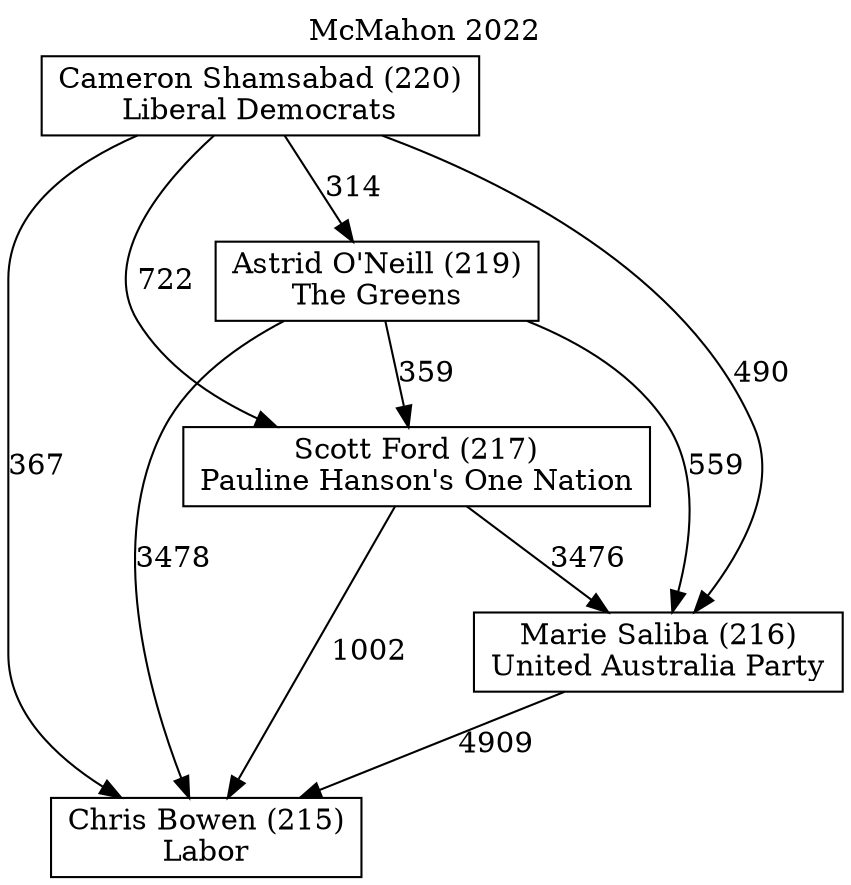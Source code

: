 // House preference flow
digraph "Chris Bowen (215)_McMahon_2022" {
	graph [label="McMahon 2022" labelloc=t mclimit=10]
	node [shape=box]
	"Chris Bowen (215)" [label="Chris Bowen (215)
Labor"]
	"Cameron Shamsabad (220)" [label="Cameron Shamsabad (220)
Liberal Democrats"]
	"Astrid O'Neill (219)" [label="Astrid O'Neill (219)
The Greens"]
	"Marie Saliba (216)" [label="Marie Saliba (216)
United Australia Party"]
	"Scott Ford (217)" [label="Scott Ford (217)
Pauline Hanson's One Nation"]
	"Marie Saliba (216)" -> "Chris Bowen (215)" [label=4909]
	"Scott Ford (217)" -> "Marie Saliba (216)" [label=3476]
	"Astrid O'Neill (219)" -> "Marie Saliba (216)" [label=559]
	"Cameron Shamsabad (220)" -> "Marie Saliba (216)" [label=490]
	"Astrid O'Neill (219)" -> "Chris Bowen (215)" [label=3478]
	"Astrid O'Neill (219)" -> "Scott Ford (217)" [label=359]
	"Cameron Shamsabad (220)" -> "Scott Ford (217)" [label=722]
	"Cameron Shamsabad (220)" -> "Astrid O'Neill (219)" [label=314]
	"Cameron Shamsabad (220)" -> "Chris Bowen (215)" [label=367]
	"Scott Ford (217)" -> "Chris Bowen (215)" [label=1002]
}
